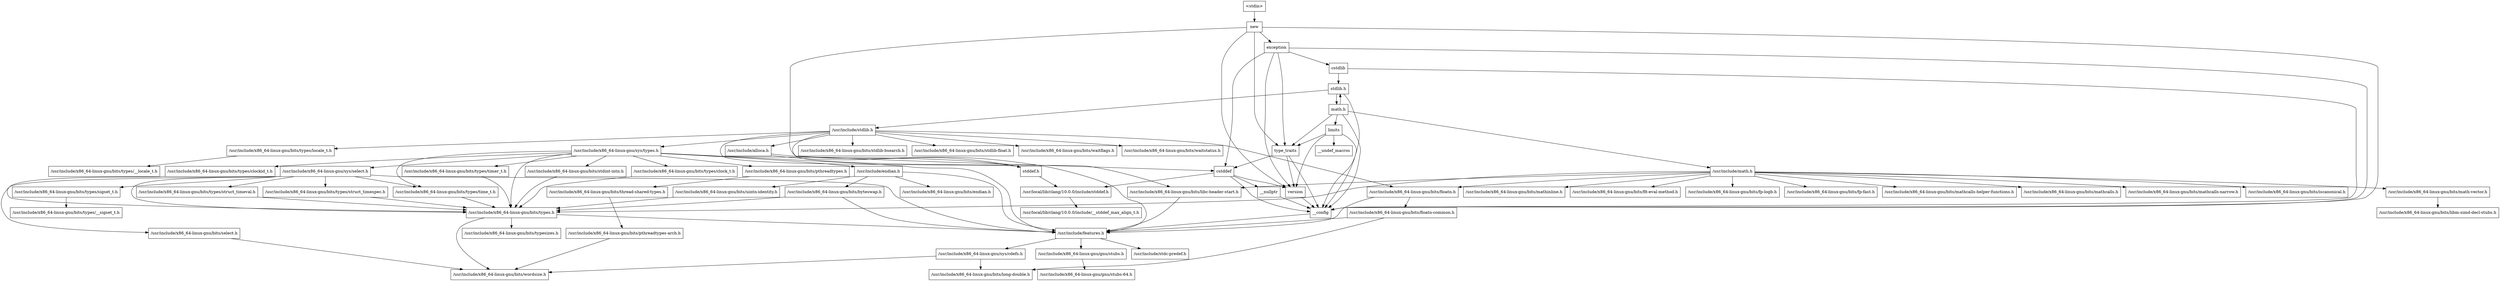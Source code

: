 digraph "dependencies" {
  header_0 [ shape="box", label="\<stdin\>" ];
  header_1 [ shape="box", label="new" ];
  header_11 [ shape="box", label="exception" ];
  header_12 [ shape="box", label="cstddef" ];
  header_13 [ shape="box", label="version" ];
  header_14 [ shape="box", label="/usr/local/lib/clang/10.0.0/include/stddef.h" ];
  header_15 [ shape="box", label="/usr/local/lib/clang/10.0.0/include/__stddef_max_align_t.h" ];
  header_16 [ shape="box", label="__nullptr" ];
  header_17 [ shape="box", label="cstdlib" ];
  header_18 [ shape="box", label="stdlib.h" ];
  header_19 [ shape="box", label="/usr/include/stdlib.h" ];
  header_2 [ shape="box", label="__config" ];
  header_20 [ shape="box", label="/usr/include/x86_64-linux-gnu/bits/libc-header-start.h" ];
  header_21 [ shape="box", label="stddef.h" ];
  header_22 [ shape="box", label="/usr/include/x86_64-linux-gnu/bits/waitflags.h" ];
  header_23 [ shape="box", label="/usr/include/x86_64-linux-gnu/bits/waitstatus.h" ];
  header_24 [ shape="box", label="/usr/include/x86_64-linux-gnu/bits/floatn.h" ];
  header_25 [ shape="box", label="/usr/include/x86_64-linux-gnu/bits/floatn-common.h" ];
  header_26 [ shape="box", label="/usr/include/x86_64-linux-gnu/bits/types/locale_t.h" ];
  header_27 [ shape="box", label="/usr/include/x86_64-linux-gnu/bits/types/__locale_t.h" ];
  header_28 [ shape="box", label="/usr/include/x86_64-linux-gnu/sys/types.h" ];
  header_29 [ shape="box", label="/usr/include/x86_64-linux-gnu/bits/types.h" ];
  header_3 [ shape="box", label="/usr/include/features.h" ];
  header_30 [ shape="box", label="/usr/include/x86_64-linux-gnu/bits/typesizes.h" ];
  header_31 [ shape="box", label="/usr/include/x86_64-linux-gnu/bits/types/clock_t.h" ];
  header_32 [ shape="box", label="/usr/include/x86_64-linux-gnu/bits/types/clockid_t.h" ];
  header_33 [ shape="box", label="/usr/include/x86_64-linux-gnu/bits/types/time_t.h" ];
  header_34 [ shape="box", label="/usr/include/x86_64-linux-gnu/bits/types/timer_t.h" ];
  header_35 [ shape="box", label="/usr/include/x86_64-linux-gnu/bits/stdint-intn.h" ];
  header_36 [ shape="box", label="/usr/include/endian.h" ];
  header_37 [ shape="box", label="/usr/include/x86_64-linux-gnu/bits/endian.h" ];
  header_38 [ shape="box", label="/usr/include/x86_64-linux-gnu/bits/byteswap.h" ];
  header_39 [ shape="box", label="/usr/include/x86_64-linux-gnu/bits/uintn-identity.h" ];
  header_4 [ shape="box", label="/usr/include/stdc-predef.h" ];
  header_40 [ shape="box", label="/usr/include/x86_64-linux-gnu/sys/select.h" ];
  header_41 [ shape="box", label="/usr/include/x86_64-linux-gnu/bits/select.h" ];
  header_42 [ shape="box", label="/usr/include/x86_64-linux-gnu/bits/types/sigset_t.h" ];
  header_43 [ shape="box", label="/usr/include/x86_64-linux-gnu/bits/types/__sigset_t.h" ];
  header_44 [ shape="box", label="/usr/include/x86_64-linux-gnu/bits/types/struct_timeval.h" ];
  header_45 [ shape="box", label="/usr/include/x86_64-linux-gnu/bits/types/struct_timespec.h" ];
  header_46 [ shape="box", label="/usr/include/x86_64-linux-gnu/bits/pthreadtypes.h" ];
  header_47 [ shape="box", label="/usr/include/x86_64-linux-gnu/bits/thread-shared-types.h" ];
  header_48 [ shape="box", label="/usr/include/x86_64-linux-gnu/bits/pthreadtypes-arch.h" ];
  header_49 [ shape="box", label="/usr/include/alloca.h" ];
  header_5 [ shape="box", label="/usr/include/x86_64-linux-gnu/sys/cdefs.h" ];
  header_50 [ shape="box", label="/usr/include/x86_64-linux-gnu/bits/stdlib-bsearch.h" ];
  header_51 [ shape="box", label="/usr/include/x86_64-linux-gnu/bits/stdlib-float.h" ];
  header_52 [ shape="box", label="math.h" ];
  header_53 [ shape="box", label="/usr/include/math.h" ];
  header_54 [ shape="box", label="/usr/include/x86_64-linux-gnu/bits/math-vector.h" ];
  header_55 [ shape="box", label="/usr/include/x86_64-linux-gnu/bits/libm-simd-decl-stubs.h" ];
  header_56 [ shape="box", label="/usr/include/x86_64-linux-gnu/bits/flt-eval-method.h" ];
  header_57 [ shape="box", label="/usr/include/x86_64-linux-gnu/bits/fp-logb.h" ];
  header_58 [ shape="box", label="/usr/include/x86_64-linux-gnu/bits/fp-fast.h" ];
  header_59 [ shape="box", label="/usr/include/x86_64-linux-gnu/bits/mathcalls-helper-functions.h" ];
  header_6 [ shape="box", label="/usr/include/x86_64-linux-gnu/bits/wordsize.h" ];
  header_60 [ shape="box", label="/usr/include/x86_64-linux-gnu/bits/mathcalls.h" ];
  header_61 [ shape="box", label="/usr/include/x86_64-linux-gnu/bits/mathcalls-narrow.h" ];
  header_62 [ shape="box", label="/usr/include/x86_64-linux-gnu/bits/iscanonical.h" ];
  header_63 [ shape="box", label="/usr/include/x86_64-linux-gnu/bits/mathinline.h" ];
  header_64 [ shape="box", label="type_traits" ];
  header_65 [ shape="box", label="limits" ];
  header_66 [ shape="box", label="__undef_macros" ];
  header_7 [ shape="box", label="/usr/include/x86_64-linux-gnu/bits/long-double.h" ];
  header_8 [ shape="box", label="/usr/include/x86_64-linux-gnu/gnu/stubs.h" ];
  header_9 [ shape="box", label="/usr/include/x86_64-linux-gnu/gnu/stubs-64.h" ];
  header_29 -> header_6;
  header_29 -> header_3;
  header_29 -> header_30;
  header_28 -> header_29;
  header_28 -> header_36;
  header_28 -> header_21;
  header_28 -> header_34;
  header_28 -> header_35;
  header_28 -> header_32;
  header_28 -> header_33;
  header_28 -> header_31;
  header_28 -> header_46;
  header_28 -> header_3;
  header_28 -> header_40;
  header_25 -> header_7;
  header_25 -> header_3;
  header_24 -> header_25;
  header_24 -> header_3;
  header_26 -> header_27;
  header_21 -> header_14;
  header_20 -> header_3;
  header_47 -> header_48;
  header_46 -> header_47;
  header_45 -> header_29;
  header_44 -> header_29;
  header_42 -> header_43;
  header_41 -> header_6;
  header_40 -> header_29;
  header_40 -> header_33;
  header_40 -> header_45;
  header_40 -> header_44;
  header_40 -> header_3;
  header_40 -> header_41;
  header_40 -> header_42;
  header_33 -> header_29;
  header_49 -> header_21;
  header_49 -> header_3;
  header_48 -> header_6;
  header_38 -> header_29;
  header_38 -> header_3;
  header_39 -> header_29;
  header_5 -> header_6;
  header_5 -> header_7;
  header_2 -> header_3;
  header_3 -> header_4;
  header_3 -> header_5;
  header_3 -> header_8;
  header_0 -> header_1;
  header_1 -> header_13;
  header_1 -> header_2;
  header_1 -> header_11;
  header_1 -> header_12;
  header_1 -> header_64;
  header_52 -> header_18;
  header_52 -> header_53;
  header_52 -> header_2;
  header_52 -> header_64;
  header_52 -> header_65;
  header_8 -> header_9;
  header_14 -> header_15;
  header_16 -> header_2;
  header_17 -> header_18;
  header_17 -> header_2;
  header_11 -> header_17;
  header_11 -> header_2;
  header_11 -> header_64;
  header_11 -> header_12;
  header_11 -> header_13;
  header_12 -> header_14;
  header_12 -> header_16;
  header_12 -> header_2;
  header_12 -> header_13;
  header_13 -> header_2;
  header_36 -> header_37;
  header_36 -> header_3;
  header_36 -> header_38;
  header_36 -> header_39;
  header_32 -> header_29;
  header_34 -> header_29;
  header_35 -> header_29;
  header_18 -> header_52;
  header_18 -> header_2;
  header_18 -> header_19;
  header_19 -> header_28;
  header_19 -> header_50;
  header_19 -> header_24;
  header_19 -> header_26;
  header_19 -> header_21;
  header_19 -> header_20;
  header_19 -> header_23;
  header_19 -> header_22;
  header_19 -> header_51;
  header_19 -> header_49;
  header_31 -> header_29;
  header_53 -> header_58;
  header_53 -> header_59;
  header_53 -> header_29;
  header_53 -> header_24;
  header_53 -> header_54;
  header_53 -> header_20;
  header_53 -> header_56;
  header_53 -> header_57;
  header_53 -> header_61;
  header_53 -> header_60;
  header_53 -> header_63;
  header_53 -> header_62;
  header_54 -> header_55;
  header_65 -> header_13;
  header_65 -> header_2;
  header_65 -> header_64;
  header_65 -> header_66;
  header_64 -> header_2;
  header_64 -> header_12;
  header_64 -> header_13;
}